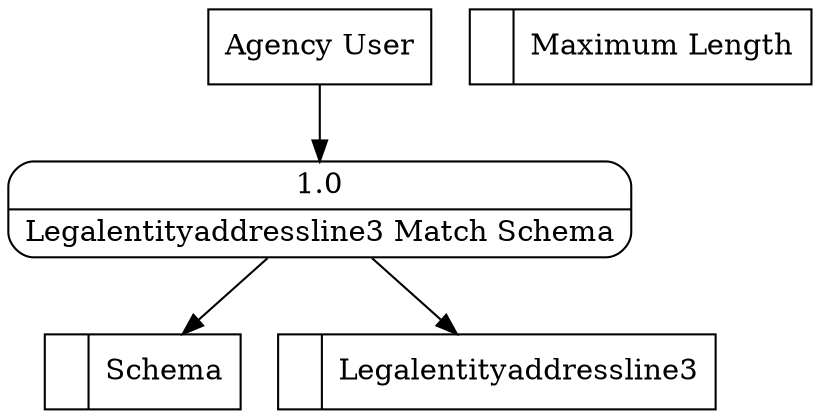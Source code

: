 digraph dfd2{ 
node[shape=record]
200 [label="<f0>  |<f1> Schema " ];
201 [label="<f0>  |<f1> Maximum Length " ];
202 [label="<f0>  |<f1> Legalentityaddressline3 " ];
203 [label="Agency User" shape=box];
204 [label="{<f0> 1.0|<f1> Legalentityaddressline3 Match Schema }" shape=Mrecord];
203 -> 204
204 -> 202
204 -> 200
}